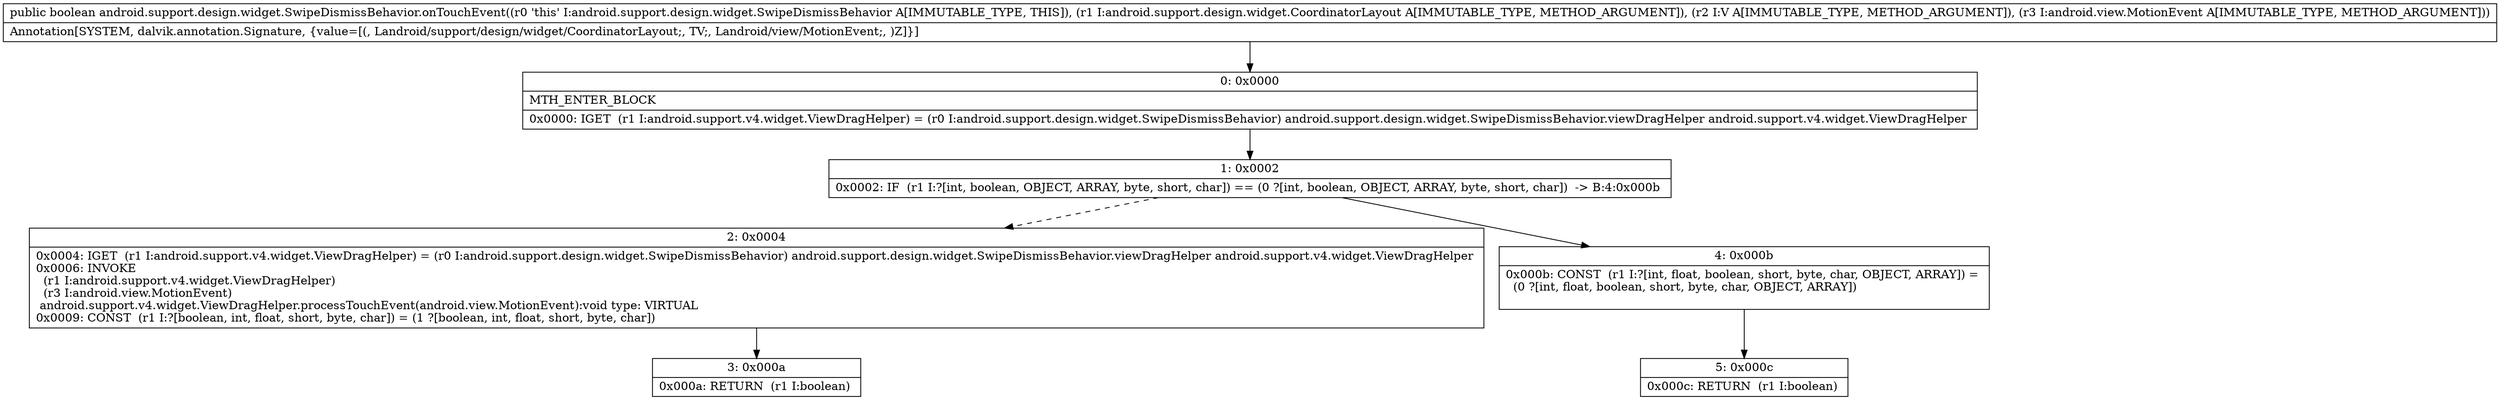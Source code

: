 digraph "CFG forandroid.support.design.widget.SwipeDismissBehavior.onTouchEvent(Landroid\/support\/design\/widget\/CoordinatorLayout;Landroid\/view\/View;Landroid\/view\/MotionEvent;)Z" {
Node_0 [shape=record,label="{0\:\ 0x0000|MTH_ENTER_BLOCK\l|0x0000: IGET  (r1 I:android.support.v4.widget.ViewDragHelper) = (r0 I:android.support.design.widget.SwipeDismissBehavior) android.support.design.widget.SwipeDismissBehavior.viewDragHelper android.support.v4.widget.ViewDragHelper \l}"];
Node_1 [shape=record,label="{1\:\ 0x0002|0x0002: IF  (r1 I:?[int, boolean, OBJECT, ARRAY, byte, short, char]) == (0 ?[int, boolean, OBJECT, ARRAY, byte, short, char])  \-\> B:4:0x000b \l}"];
Node_2 [shape=record,label="{2\:\ 0x0004|0x0004: IGET  (r1 I:android.support.v4.widget.ViewDragHelper) = (r0 I:android.support.design.widget.SwipeDismissBehavior) android.support.design.widget.SwipeDismissBehavior.viewDragHelper android.support.v4.widget.ViewDragHelper \l0x0006: INVOKE  \l  (r1 I:android.support.v4.widget.ViewDragHelper)\l  (r3 I:android.view.MotionEvent)\l android.support.v4.widget.ViewDragHelper.processTouchEvent(android.view.MotionEvent):void type: VIRTUAL \l0x0009: CONST  (r1 I:?[boolean, int, float, short, byte, char]) = (1 ?[boolean, int, float, short, byte, char]) \l}"];
Node_3 [shape=record,label="{3\:\ 0x000a|0x000a: RETURN  (r1 I:boolean) \l}"];
Node_4 [shape=record,label="{4\:\ 0x000b|0x000b: CONST  (r1 I:?[int, float, boolean, short, byte, char, OBJECT, ARRAY]) = \l  (0 ?[int, float, boolean, short, byte, char, OBJECT, ARRAY])\l \l}"];
Node_5 [shape=record,label="{5\:\ 0x000c|0x000c: RETURN  (r1 I:boolean) \l}"];
MethodNode[shape=record,label="{public boolean android.support.design.widget.SwipeDismissBehavior.onTouchEvent((r0 'this' I:android.support.design.widget.SwipeDismissBehavior A[IMMUTABLE_TYPE, THIS]), (r1 I:android.support.design.widget.CoordinatorLayout A[IMMUTABLE_TYPE, METHOD_ARGUMENT]), (r2 I:V A[IMMUTABLE_TYPE, METHOD_ARGUMENT]), (r3 I:android.view.MotionEvent A[IMMUTABLE_TYPE, METHOD_ARGUMENT]))  | Annotation[SYSTEM, dalvik.annotation.Signature, \{value=[(, Landroid\/support\/design\/widget\/CoordinatorLayout;, TV;, Landroid\/view\/MotionEvent;, )Z]\}]\l}"];
MethodNode -> Node_0;
Node_0 -> Node_1;
Node_1 -> Node_2[style=dashed];
Node_1 -> Node_4;
Node_2 -> Node_3;
Node_4 -> Node_5;
}

